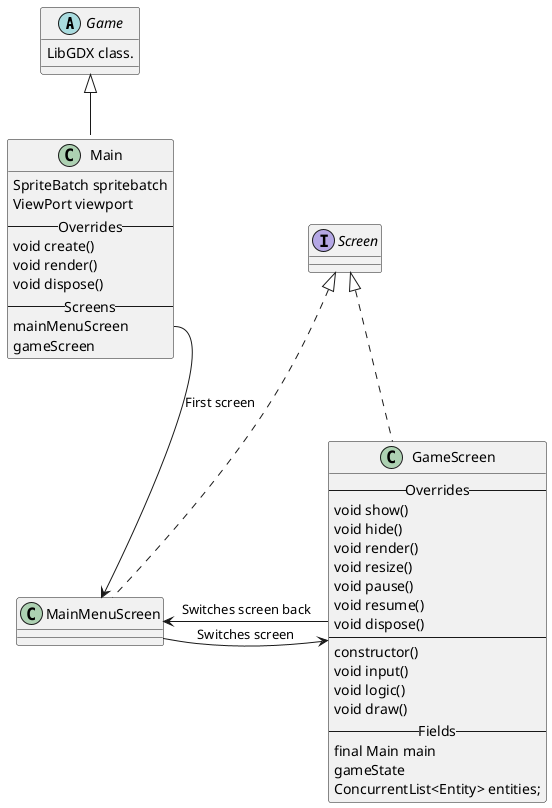 @startuml

abstract class Game {
    LibGDX class.
}

class Main extends Game {
    SpriteBatch spritebatch
    ViewPort viewport
    -- Overrides --
    void create()
    void render()
    void dispose()
    -- Screens --
    mainMenuScreen
    gameScreen
}

class MainMenuScreen implements Screen
Main::mainMenuScreen --> MainMenuScreen: First screen
MainMenuScreen -> GameScreen: Switches screen
MainMenuScreen <- GameScreen: Switches screen back

class GameScreen implements Screen {
    -- Overrides --
    void show()
    void hide()
    void render()
    void resize()
    void pause()
    void resume()
    void dispose()
    --
    constructor()
    void input()
    void logic()
    void draw()
    -- Fields --
    final Main main
    gameState
    ConcurrentList<Entity> entities;
}

newpage

together {
    usecase header as "
    **General Entity Component System**
    "

    abstract class Entity {
        E.g. Frog, Hedgehog, Bullets, Fireballs etc.
        -- Components --
        HashMap<Class, Component> components;
        -- Fields --
        boolean doesExist;
    }
    abstract class Component {
        Entity entity;
        getEntity()
    }
}

class HealthComponent extends Component {
    health;
}
class TransformComponent extends Component {
    position;
    speed;
    getSpeed()
    getPosition()
    getAdvancedPosition(timeOffset)
    setPosition()
}
note right of TransformComponent::speed
    Frogs have speed of 0.
end note
note right of TransformComponent::getAdvancedPosition
    Uses speed and timeOffset to calculate
    new position. It is useful to predict new
    position in render thread for smooth movement.
end note
class BoxComponent extends Component {
    width;
    height;
}

abstract class RenderComponent extends Component {
    virtual void render(Renderer)
}
note right of RenderComponent
    Rendering is handled in rendering
    thread with high frequency.
end note
abstract class UpdateComponent extends Component {
    virtual void update(deltaTime)
}
note right of UpdateComponent
    Updating is handled in logic
    thread with low frequency.
end note

newpage

<style>
title {
  FontSize 24
}
</style>
title Rendering Utilities

class Renderer {
    SpriteBatch batch;
}
Renderer -[hidden]- StateMachine
class StateMachine<State extends Enum<State>> {
    State state;
    HashMap<State, StateNode> states;

    State getState()
    void advanceState()
    void setNextStateFrom(State from, State to)
    void setNextTmpStateFrom(State from, State to)
}
StateMachine::states --> StateNode
class StateNode <State> {
    StateNode<State> next;
    Optional<StateNode<State>> tmpNext;
}

package Sprites {
    class Sprite {
        TextureRegion textureRegion;
    }
    class AnimatedSprite {
        Animation<TextureRegion> animation;
        Vector2 offsetPosition;
        Vector2 baseDimensions;

        constructor(animation, offsetPosition, baseDimensions)
        static AnimatedSprite empty()
        void render(Renderer renderer, Vector2 position, float animationTimer)
        float getAnimationDuration()
    }
    AnimatedSprite <-- AnimatedStateSprite::animations
    class AnimatedStateSprite<State extends Enum<State>> {
        Map<State, AnimatedSprite> animations;
        void render(Renderer renderer, Vector2 position, State state, float animationTimer)
    }
    AnimatedStateSprite <-- AnimatedStateMachineSpriteInstance::animatedStateSprite
    class AnimatedStateMachineSpriteInstance<State extends Enum<State>> {
        AnimatedStateSprite<State> animatedStateSprite;
        StateMachine<State> stateMachine;
        State prevState;
        float stateElapsedTime;

        constructor(AnimatedStateSprite<State>, StateMachine)
        void render(Renderer renderer, Vector2 position, float deltaTime)
    }
    StateMachine <-- AnimatedStateMachineSpriteInstance::stateMachine
    note right of AnimatedStateMachineSpriteInstance::render
        Is responsible for **advancing state machine**,
        so that animations dictate the
        states' change the timing.
    end note
}

newpage

usecase header as "
**Frog Entities**
"

abstract class Component {
    Entity entity;
    getEntity()
}
abstract class CollisionHandlerComponent extends Component {
    virtual void onCollision()
}
class KnightFrogCollisionHandlerComponent extends CollisionHandlerComponent {
}
class BardFrogCollisionHandlerComponent extends CollisionHandlerComponent {
}
class WizardFrogCollisionHandlerComponent extends CollisionHandlerComponent {
}
class TankyFrogCollisionHandlerComponent extends CollisionHandlerComponent {
}

class FrogStateComponent extends Component {
    final StateMachine<FrogState> generalStateMachine;
    boolean isAttacked;

    boolean getIsAttacked()
    boolean setIsAttacked(boolean newIsAttacked)
    FrogState getGeneralState()
    void setNextGeneralState(FrogState nextState)
}
enum FrogState {
    IDLE,
    ACTION,
    DYING,
    NONEXISTENT
}
FrogStateComponent::generalState --> FrogState

abstract class RenderComponent extends Component {
    virtual void render(Renderer)
}
class FrogRenderComponent extends RenderComponent {
    constructor(HashMap<FrogState, Animation>)
    --
    HashMap<FrogState, Animation> animations;
    --
    Queries state to decide which
    animation to render.
}
FrogRenderComponent --> FrogStateComponent

abstract class UpdateComponent extends Component {
    virtual void update()
}
class KnightFrogUpdateComponent extends UpdateComponent {
}
class BardFrogUpdateComponent extends UpdateComponent {
}
class WizardFrogUpdateComponent extends UpdateComponent {
}
class TankyFrogUpdateComponent extends UpdateComponent {
}

class FrogFactory << Singleton >> {
    Creates Frog Entity and necessary Components.
    --
    Entity createKnightFrog()
    Entity createBardFrog()
    Entity createWizardFrog()
    Entity createTankyFrog()
}

newpage

usecase header as "
**Hedgehog Entities**
"

abstract class Component {
    Entity entity;
    getEntity()
}
abstract class CollisionHandlerComponent extends Component {
    virtual void onCollision()
}
class HedgehogCollisionHandlerComponent extends CollisionHandlerComponent {
}

class HedgehogStateComponent extends Component {
    volatile HedgehogState generalState;
    volatile boolean isAttacked;
    final Color color;
    damage;
}
enum HedgehogState {
    IDLE = 0,
    WALKING = 1,
    ACTION = 2,
    DYING = 4
}
HedgehogStateComponent::generalState --> HedgehogState

abstract class RenderComponent extends Component {
    virtual void render(Renderer)
}
RenderComponent::render --> Renderer
class HedgehogRenderComponent extends RenderComponent {
    constructor(Sprite)
    --
    Sprite sprite;
    --
    Queries state to decide which
    animation to render.
}
HedgehogRenderComponent --> HedgehogStateComponent

abstract class UpdateComponent extends Component {
    virtual void update()
}
class HedgehogUpdateComponent extends UpdateComponent {
}

class HedgehogFactory << Singleton >> {
    Creates Hedgehog Entity and necessary Components.
    --
    Picks the following (possibly randomizes):
        * Color for newly created Hedgehog.
        * Picks damage.
        * Picks speed.
    --
    Entity createHedgehog()
}

@enduml
